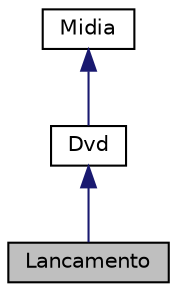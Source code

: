 digraph "Lancamento"
{
 // LATEX_PDF_SIZE
  edge [fontname="Helvetica",fontsize="10",labelfontname="Helvetica",labelfontsize="10"];
  node [fontname="Helvetica",fontsize="10",shape=record];
  Node1 [label="Lancamento",height=0.2,width=0.4,color="black", fillcolor="grey75", style="filled", fontcolor="black",tooltip=" "];
  Node2 -> Node1 [dir="back",color="midnightblue",fontsize="10",style="solid"];
  Node2 [label="Dvd",height=0.2,width=0.4,color="black", fillcolor="white", style="filled",URL="$classDvd.html",tooltip=" "];
  Node3 -> Node2 [dir="back",color="midnightblue",fontsize="10",style="solid"];
  Node3 [label="Midia",height=0.2,width=0.4,color="black", fillcolor="white", style="filled",URL="$classMidia.html",tooltip=" "];
}
